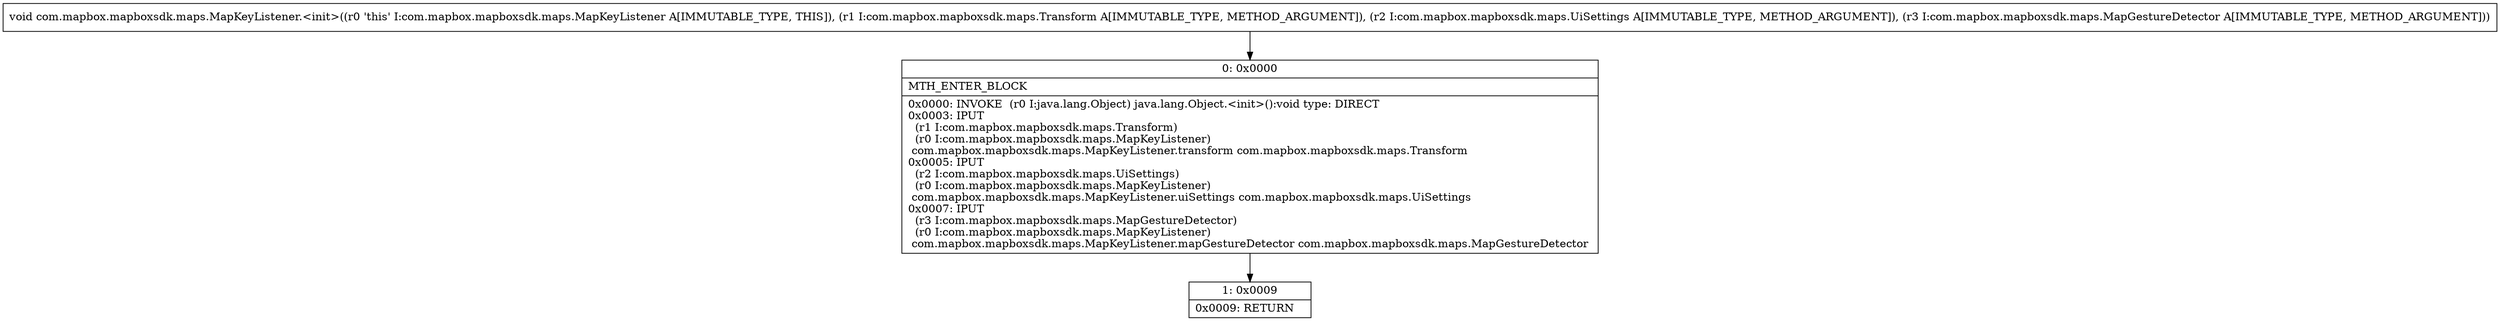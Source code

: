 digraph "CFG forcom.mapbox.mapboxsdk.maps.MapKeyListener.\<init\>(Lcom\/mapbox\/mapboxsdk\/maps\/Transform;Lcom\/mapbox\/mapboxsdk\/maps\/UiSettings;Lcom\/mapbox\/mapboxsdk\/maps\/MapGestureDetector;)V" {
Node_0 [shape=record,label="{0\:\ 0x0000|MTH_ENTER_BLOCK\l|0x0000: INVOKE  (r0 I:java.lang.Object) java.lang.Object.\<init\>():void type: DIRECT \l0x0003: IPUT  \l  (r1 I:com.mapbox.mapboxsdk.maps.Transform)\l  (r0 I:com.mapbox.mapboxsdk.maps.MapKeyListener)\l com.mapbox.mapboxsdk.maps.MapKeyListener.transform com.mapbox.mapboxsdk.maps.Transform \l0x0005: IPUT  \l  (r2 I:com.mapbox.mapboxsdk.maps.UiSettings)\l  (r0 I:com.mapbox.mapboxsdk.maps.MapKeyListener)\l com.mapbox.mapboxsdk.maps.MapKeyListener.uiSettings com.mapbox.mapboxsdk.maps.UiSettings \l0x0007: IPUT  \l  (r3 I:com.mapbox.mapboxsdk.maps.MapGestureDetector)\l  (r0 I:com.mapbox.mapboxsdk.maps.MapKeyListener)\l com.mapbox.mapboxsdk.maps.MapKeyListener.mapGestureDetector com.mapbox.mapboxsdk.maps.MapGestureDetector \l}"];
Node_1 [shape=record,label="{1\:\ 0x0009|0x0009: RETURN   \l}"];
MethodNode[shape=record,label="{void com.mapbox.mapboxsdk.maps.MapKeyListener.\<init\>((r0 'this' I:com.mapbox.mapboxsdk.maps.MapKeyListener A[IMMUTABLE_TYPE, THIS]), (r1 I:com.mapbox.mapboxsdk.maps.Transform A[IMMUTABLE_TYPE, METHOD_ARGUMENT]), (r2 I:com.mapbox.mapboxsdk.maps.UiSettings A[IMMUTABLE_TYPE, METHOD_ARGUMENT]), (r3 I:com.mapbox.mapboxsdk.maps.MapGestureDetector A[IMMUTABLE_TYPE, METHOD_ARGUMENT])) }"];
MethodNode -> Node_0;
Node_0 -> Node_1;
}

